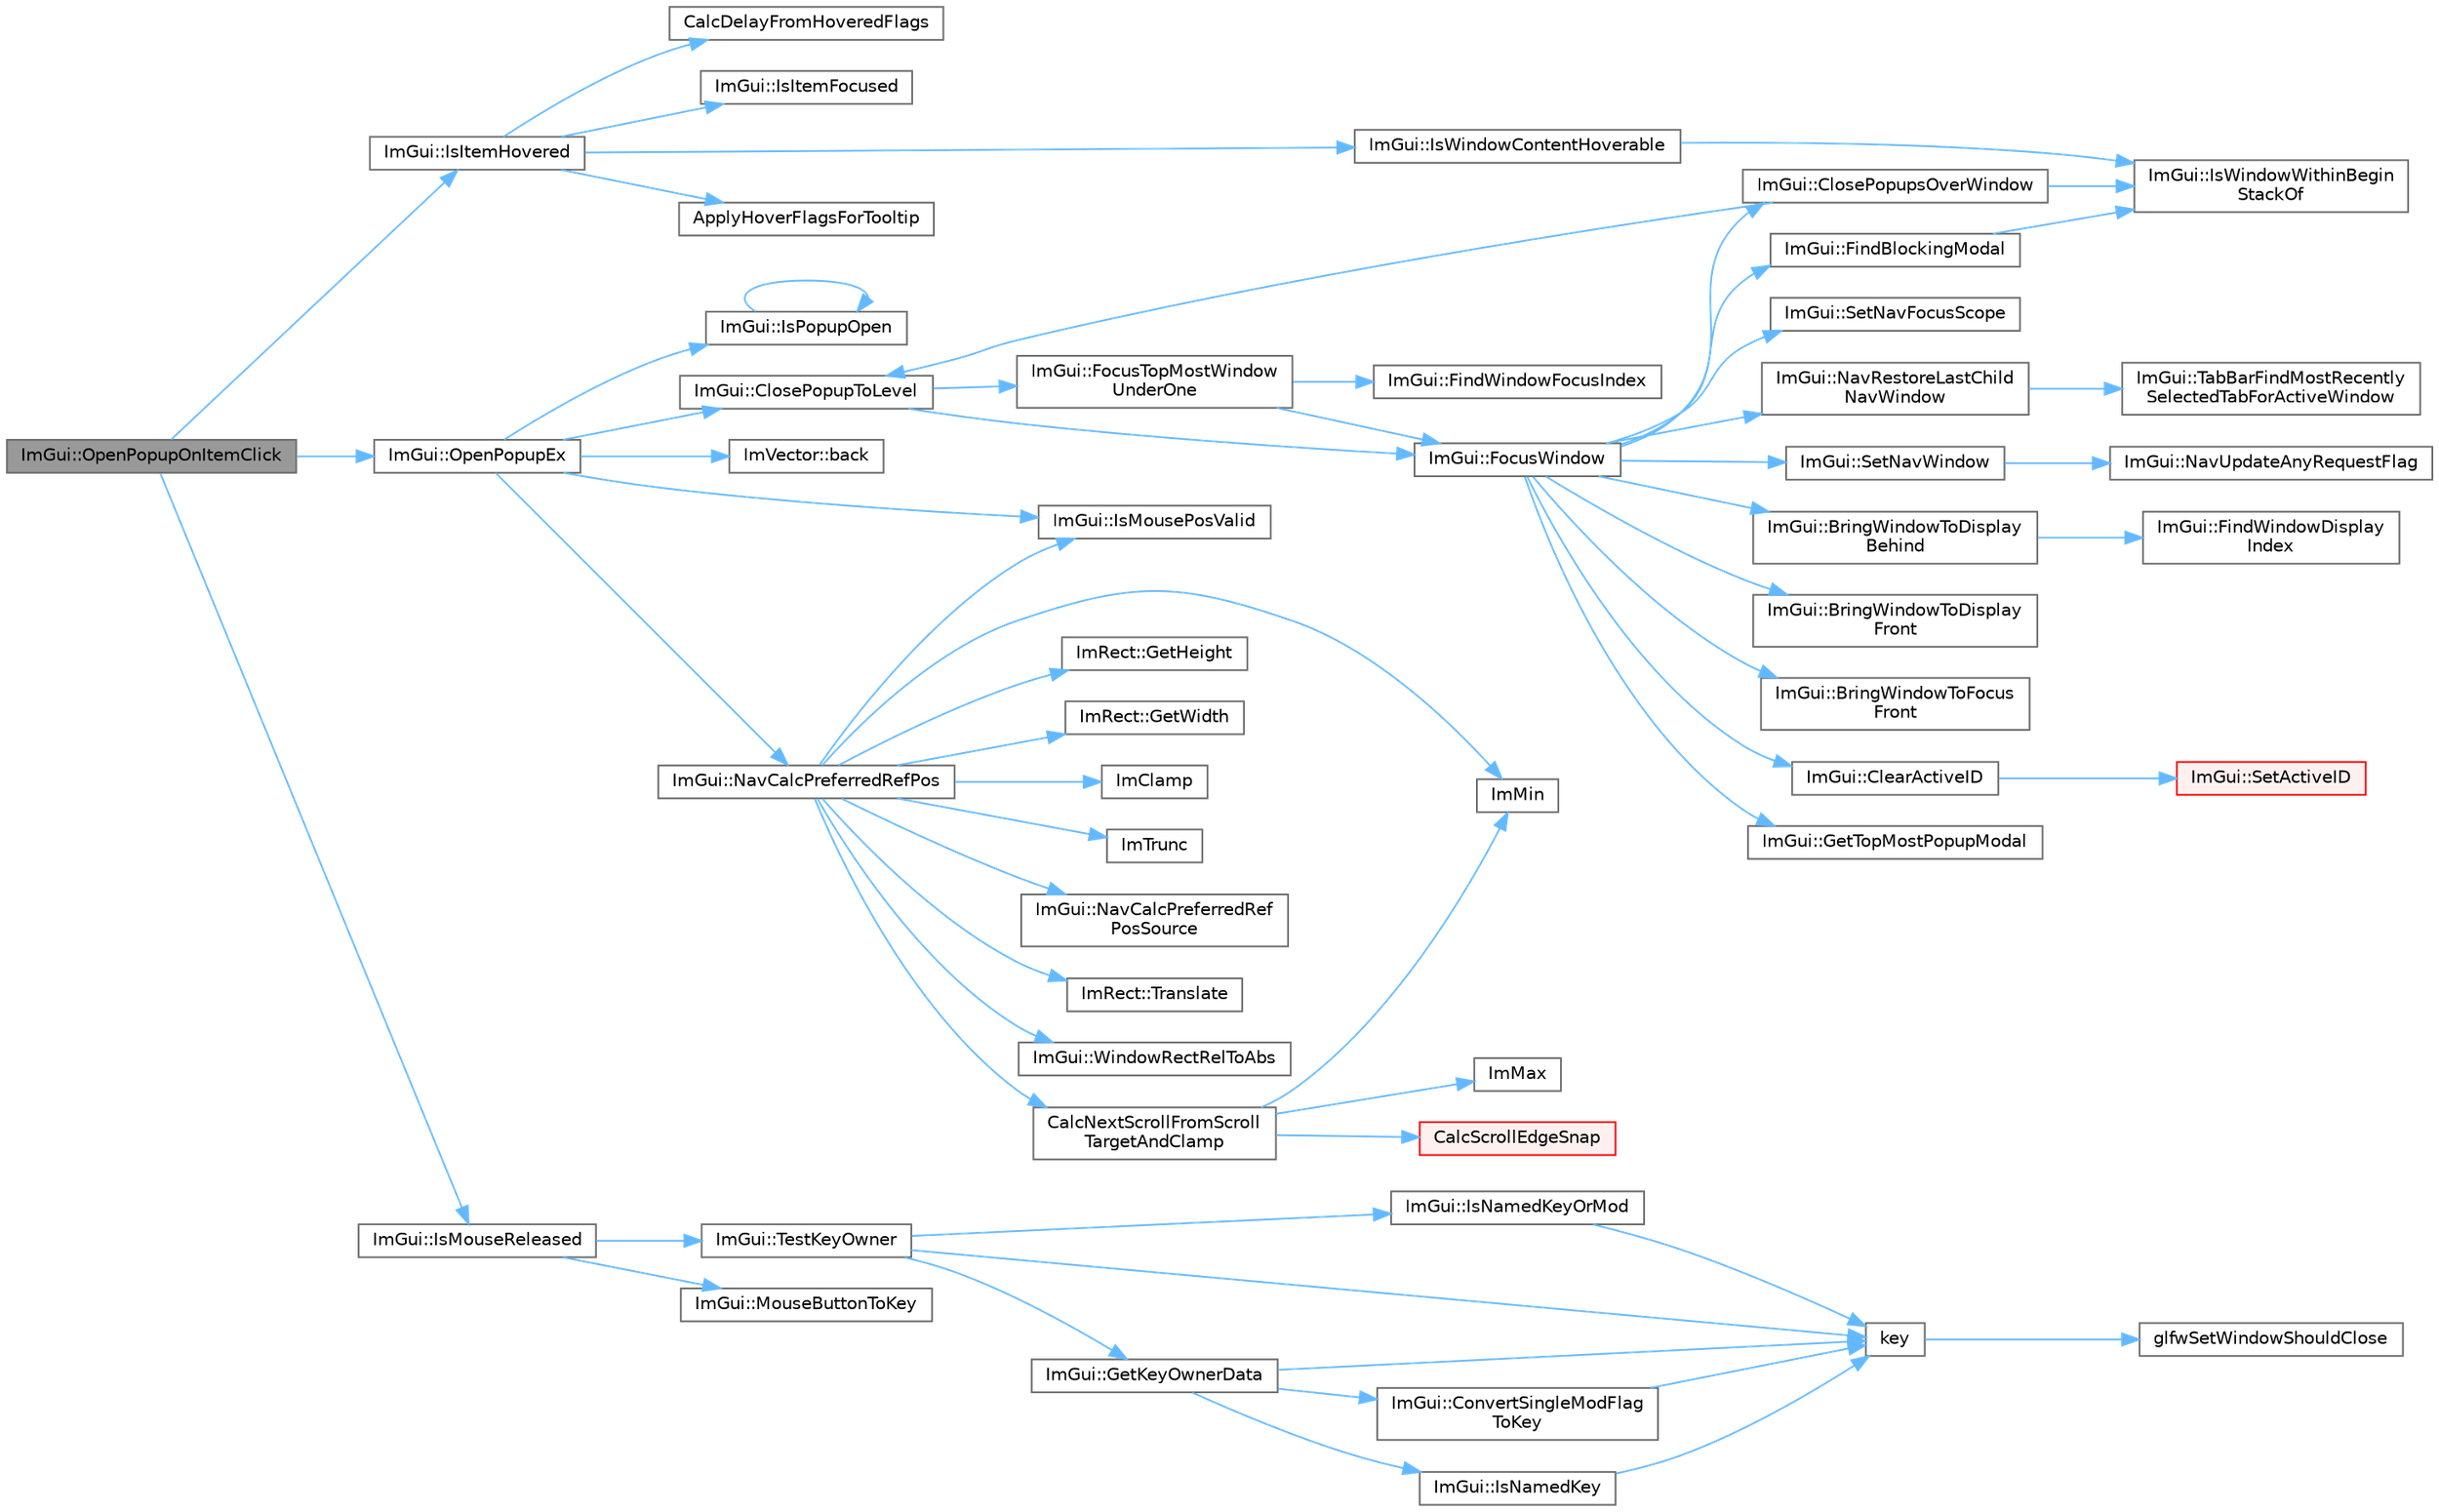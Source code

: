 digraph "ImGui::OpenPopupOnItemClick"
{
 // LATEX_PDF_SIZE
  bgcolor="transparent";
  edge [fontname=Helvetica,fontsize=10,labelfontname=Helvetica,labelfontsize=10];
  node [fontname=Helvetica,fontsize=10,shape=box,height=0.2,width=0.4];
  rankdir="LR";
  Node1 [id="Node000001",label="ImGui::OpenPopupOnItemClick",height=0.2,width=0.4,color="gray40", fillcolor="grey60", style="filled", fontcolor="black",tooltip=" "];
  Node1 -> Node2 [id="edge61_Node000001_Node000002",color="steelblue1",style="solid",tooltip=" "];
  Node2 [id="Node000002",label="ImGui::IsItemHovered",height=0.2,width=0.4,color="grey40", fillcolor="white", style="filled",URL="$namespace_im_gui.html#ac9a400eff3a9561d95e80486c52a660b",tooltip=" "];
  Node2 -> Node3 [id="edge62_Node000002_Node000003",color="steelblue1",style="solid",tooltip=" "];
  Node3 [id="Node000003",label="ApplyHoverFlagsForTooltip",height=0.2,width=0.4,color="grey40", fillcolor="white", style="filled",URL="$imgui_8cpp.html#a989cfbd85e6f3d725efd883c4275872e",tooltip=" "];
  Node2 -> Node4 [id="edge63_Node000002_Node000004",color="steelblue1",style="solid",tooltip=" "];
  Node4 [id="Node000004",label="CalcDelayFromHoveredFlags",height=0.2,width=0.4,color="grey40", fillcolor="white", style="filled",URL="$imgui_8cpp.html#a486a2f0ac6b8bc3c18f14d08b3c808d6",tooltip=" "];
  Node2 -> Node5 [id="edge64_Node000002_Node000005",color="steelblue1",style="solid",tooltip=" "];
  Node5 [id="Node000005",label="ImGui::IsItemFocused",height=0.2,width=0.4,color="grey40", fillcolor="white", style="filled",URL="$namespace_im_gui.html#add3290865a67327258c3a32b695adb28",tooltip=" "];
  Node2 -> Node6 [id="edge65_Node000002_Node000006",color="steelblue1",style="solid",tooltip=" "];
  Node6 [id="Node000006",label="ImGui::IsWindowContentHoverable",height=0.2,width=0.4,color="grey40", fillcolor="white", style="filled",URL="$namespace_im_gui.html#ab3095c274afa3c3d73e1d5cae190f469",tooltip=" "];
  Node6 -> Node7 [id="edge66_Node000006_Node000007",color="steelblue1",style="solid",tooltip=" "];
  Node7 [id="Node000007",label="ImGui::IsWindowWithinBegin\lStackOf",height=0.2,width=0.4,color="grey40", fillcolor="white", style="filled",URL="$namespace_im_gui.html#a48de6990762aa67d7da5c3264b92d44f",tooltip=" "];
  Node1 -> Node8 [id="edge67_Node000001_Node000008",color="steelblue1",style="solid",tooltip=" "];
  Node8 [id="Node000008",label="ImGui::IsMouseReleased",height=0.2,width=0.4,color="grey40", fillcolor="white", style="filled",URL="$namespace_im_gui.html#ae53a0c1818d2804e3b1331f0c1777434",tooltip=" "];
  Node8 -> Node9 [id="edge68_Node000008_Node000009",color="steelblue1",style="solid",tooltip=" "];
  Node9 [id="Node000009",label="ImGui::MouseButtonToKey",height=0.2,width=0.4,color="grey40", fillcolor="white", style="filled",URL="$namespace_im_gui.html#a25689086f813c9714c4bbd4e3d5e669c",tooltip=" "];
  Node8 -> Node10 [id="edge69_Node000008_Node000010",color="steelblue1",style="solid",tooltip=" "];
  Node10 [id="Node000010",label="ImGui::TestKeyOwner",height=0.2,width=0.4,color="grey40", fillcolor="white", style="filled",URL="$namespace_im_gui.html#ad12c5be2f1c691e4e6656524248824fb",tooltip=" "];
  Node10 -> Node11 [id="edge70_Node000010_Node000011",color="steelblue1",style="solid",tooltip=" "];
  Node11 [id="Node000011",label="ImGui::GetKeyOwnerData",height=0.2,width=0.4,color="grey40", fillcolor="white", style="filled",URL="$namespace_im_gui.html#a05ada04953ac91c563334fb0fe934e03",tooltip=" "];
  Node11 -> Node12 [id="edge71_Node000011_Node000012",color="steelblue1",style="solid",tooltip=" "];
  Node12 [id="Node000012",label="ImGui::ConvertSingleModFlag\lToKey",height=0.2,width=0.4,color="grey40", fillcolor="white", style="filled",URL="$namespace_im_gui.html#ad540a8f07e5834f77f76a84626cdc70e",tooltip=" "];
  Node12 -> Node13 [id="edge72_Node000012_Node000013",color="steelblue1",style="solid",tooltip=" "];
  Node13 [id="Node000013",label="key",height=0.2,width=0.4,color="grey40", fillcolor="white", style="filled",URL="$gears_8c.html#accd6b5b92b78666e36543412d4ac14cd",tooltip=" "];
  Node13 -> Node14 [id="edge73_Node000013_Node000014",color="steelblue1",style="solid",tooltip=" "];
  Node14 [id="Node000014",label="glfwSetWindowShouldClose",height=0.2,width=0.4,color="grey40", fillcolor="white", style="filled",URL="$group__window.html#ga1cadeda7a1e2f224e06a8415d30741aa",tooltip="Sets the close flag of the specified window."];
  Node11 -> Node15 [id="edge74_Node000011_Node000015",color="steelblue1",style="solid",tooltip=" "];
  Node15 [id="Node000015",label="ImGui::IsNamedKey",height=0.2,width=0.4,color="grey40", fillcolor="white", style="filled",URL="$namespace_im_gui.html#a1e6a2ce7696a25d0dd0cf318e3b48a33",tooltip=" "];
  Node15 -> Node13 [id="edge75_Node000015_Node000013",color="steelblue1",style="solid",tooltip=" "];
  Node11 -> Node13 [id="edge76_Node000011_Node000013",color="steelblue1",style="solid",tooltip=" "];
  Node10 -> Node16 [id="edge77_Node000010_Node000016",color="steelblue1",style="solid",tooltip=" "];
  Node16 [id="Node000016",label="ImGui::IsNamedKeyOrMod",height=0.2,width=0.4,color="grey40", fillcolor="white", style="filled",URL="$namespace_im_gui.html#ad97807fb804a4d11866e5bca7d08d59c",tooltip=" "];
  Node16 -> Node13 [id="edge78_Node000016_Node000013",color="steelblue1",style="solid",tooltip=" "];
  Node10 -> Node13 [id="edge79_Node000010_Node000013",color="steelblue1",style="solid",tooltip=" "];
  Node1 -> Node17 [id="edge80_Node000001_Node000017",color="steelblue1",style="solid",tooltip=" "];
  Node17 [id="Node000017",label="ImGui::OpenPopupEx",height=0.2,width=0.4,color="grey40", fillcolor="white", style="filled",URL="$namespace_im_gui.html#ac1570338b44e1f1311055db7ae41c47b",tooltip=" "];
  Node17 -> Node18 [id="edge81_Node000017_Node000018",color="steelblue1",style="solid",tooltip=" "];
  Node18 [id="Node000018",label="ImVector::back",height=0.2,width=0.4,color="grey40", fillcolor="white", style="filled",URL="$struct_im_vector.html#a2d80e87e81b1b01143c8d8be93e6fde1",tooltip=" "];
  Node17 -> Node19 [id="edge82_Node000017_Node000019",color="steelblue1",style="solid",tooltip=" "];
  Node19 [id="Node000019",label="ImGui::ClosePopupToLevel",height=0.2,width=0.4,color="grey40", fillcolor="white", style="filled",URL="$namespace_im_gui.html#a0be705dc533a62387dc39ec5c276d2a0",tooltip=" "];
  Node19 -> Node20 [id="edge83_Node000019_Node000020",color="steelblue1",style="solid",tooltip=" "];
  Node20 [id="Node000020",label="ImGui::FocusTopMostWindow\lUnderOne",height=0.2,width=0.4,color="grey40", fillcolor="white", style="filled",URL="$namespace_im_gui.html#aa97e87e96c05eb3e91aa96fa68b13a2a",tooltip=" "];
  Node20 -> Node21 [id="edge84_Node000020_Node000021",color="steelblue1",style="solid",tooltip=" "];
  Node21 [id="Node000021",label="ImGui::FindWindowFocusIndex",height=0.2,width=0.4,color="grey40", fillcolor="white", style="filled",URL="$namespace_im_gui.html#a861004d5a1476e954abd68d6f9deaa06",tooltip=" "];
  Node20 -> Node22 [id="edge85_Node000020_Node000022",color="steelblue1",style="solid",tooltip=" "];
  Node22 [id="Node000022",label="ImGui::FocusWindow",height=0.2,width=0.4,color="grey40", fillcolor="white", style="filled",URL="$namespace_im_gui.html#a27aa6f2f3aa11778c6d023b1b223f262",tooltip=" "];
  Node22 -> Node23 [id="edge86_Node000022_Node000023",color="steelblue1",style="solid",tooltip=" "];
  Node23 [id="Node000023",label="ImGui::BringWindowToDisplay\lBehind",height=0.2,width=0.4,color="grey40", fillcolor="white", style="filled",URL="$namespace_im_gui.html#a8cae2f7a08f820a8d5349d1964603b20",tooltip=" "];
  Node23 -> Node24 [id="edge87_Node000023_Node000024",color="steelblue1",style="solid",tooltip=" "];
  Node24 [id="Node000024",label="ImGui::FindWindowDisplay\lIndex",height=0.2,width=0.4,color="grey40", fillcolor="white", style="filled",URL="$namespace_im_gui.html#acc8dfbe9f52370fe2b95f6c948ba113e",tooltip=" "];
  Node22 -> Node25 [id="edge88_Node000022_Node000025",color="steelblue1",style="solid",tooltip=" "];
  Node25 [id="Node000025",label="ImGui::BringWindowToDisplay\lFront",height=0.2,width=0.4,color="grey40", fillcolor="white", style="filled",URL="$namespace_im_gui.html#a1f7b95f36d03751c928af7b1b745e959",tooltip=" "];
  Node22 -> Node26 [id="edge89_Node000022_Node000026",color="steelblue1",style="solid",tooltip=" "];
  Node26 [id="Node000026",label="ImGui::BringWindowToFocus\lFront",height=0.2,width=0.4,color="grey40", fillcolor="white", style="filled",URL="$namespace_im_gui.html#affe95a2dc969f0d15fbd4b588c94ac1a",tooltip=" "];
  Node22 -> Node27 [id="edge90_Node000022_Node000027",color="steelblue1",style="solid",tooltip=" "];
  Node27 [id="Node000027",label="ImGui::ClearActiveID",height=0.2,width=0.4,color="grey40", fillcolor="white", style="filled",URL="$namespace_im_gui.html#a17ff60ad1e2669130ac38a04d16eb354",tooltip=" "];
  Node27 -> Node28 [id="edge91_Node000027_Node000028",color="steelblue1",style="solid",tooltip=" "];
  Node28 [id="Node000028",label="ImGui::SetActiveID",height=0.2,width=0.4,color="red", fillcolor="#FFF0F0", style="filled",URL="$namespace_im_gui.html#a27b8ace13a8c421ee8405f0cbebe4ead",tooltip=" "];
  Node22 -> Node30 [id="edge92_Node000022_Node000030",color="steelblue1",style="solid",tooltip=" "];
  Node30 [id="Node000030",label="ImGui::ClosePopupsOverWindow",height=0.2,width=0.4,color="grey40", fillcolor="white", style="filled",URL="$namespace_im_gui.html#a0076b153c697cb85e263fcbd59340bce",tooltip=" "];
  Node30 -> Node19 [id="edge93_Node000030_Node000019",color="steelblue1",style="solid",tooltip=" "];
  Node30 -> Node7 [id="edge94_Node000030_Node000007",color="steelblue1",style="solid",tooltip=" "];
  Node22 -> Node31 [id="edge95_Node000022_Node000031",color="steelblue1",style="solid",tooltip=" "];
  Node31 [id="Node000031",label="ImGui::FindBlockingModal",height=0.2,width=0.4,color="grey40", fillcolor="white", style="filled",URL="$namespace_im_gui.html#a196705a4195b41a57470ef6553cb440c",tooltip=" "];
  Node31 -> Node7 [id="edge96_Node000031_Node000007",color="steelblue1",style="solid",tooltip=" "];
  Node22 -> Node32 [id="edge97_Node000022_Node000032",color="steelblue1",style="solid",tooltip=" "];
  Node32 [id="Node000032",label="ImGui::GetTopMostPopupModal",height=0.2,width=0.4,color="grey40", fillcolor="white", style="filled",URL="$namespace_im_gui.html#a6b905269b079f5e07755db52cc6e52df",tooltip=" "];
  Node22 -> Node33 [id="edge98_Node000022_Node000033",color="steelblue1",style="solid",tooltip=" "];
  Node33 [id="Node000033",label="ImGui::NavRestoreLastChild\lNavWindow",height=0.2,width=0.4,color="grey40", fillcolor="white", style="filled",URL="$namespace_im_gui.html#ae9ed208c0b64e4919e5de1cb83b2db2a",tooltip=" "];
  Node33 -> Node34 [id="edge99_Node000033_Node000034",color="steelblue1",style="solid",tooltip=" "];
  Node34 [id="Node000034",label="ImGui::TabBarFindMostRecently\lSelectedTabForActiveWindow",height=0.2,width=0.4,color="grey40", fillcolor="white", style="filled",URL="$namespace_im_gui.html#a5e1bfc506e7bd0f71ec85d8c69672d3d",tooltip=" "];
  Node22 -> Node35 [id="edge100_Node000022_Node000035",color="steelblue1",style="solid",tooltip=" "];
  Node35 [id="Node000035",label="ImGui::SetNavFocusScope",height=0.2,width=0.4,color="grey40", fillcolor="white", style="filled",URL="$namespace_im_gui.html#ada2736a9b034b93ba877f46577bc5e8b",tooltip=" "];
  Node22 -> Node36 [id="edge101_Node000022_Node000036",color="steelblue1",style="solid",tooltip=" "];
  Node36 [id="Node000036",label="ImGui::SetNavWindow",height=0.2,width=0.4,color="grey40", fillcolor="white", style="filled",URL="$namespace_im_gui.html#aa422c756f467e650d67b4fb1b74ff5a1",tooltip=" "];
  Node36 -> Node37 [id="edge102_Node000036_Node000037",color="steelblue1",style="solid",tooltip=" "];
  Node37 [id="Node000037",label="ImGui::NavUpdateAnyRequestFlag",height=0.2,width=0.4,color="grey40", fillcolor="white", style="filled",URL="$namespace_im_gui.html#a2cd868535661cdb5671214662f3c9388",tooltip=" "];
  Node19 -> Node22 [id="edge103_Node000019_Node000022",color="steelblue1",style="solid",tooltip=" "];
  Node17 -> Node38 [id="edge104_Node000017_Node000038",color="steelblue1",style="solid",tooltip=" "];
  Node38 [id="Node000038",label="ImGui::IsMousePosValid",height=0.2,width=0.4,color="grey40", fillcolor="white", style="filled",URL="$namespace_im_gui.html#a22d482190e8f549d5904aded1c6f7778",tooltip=" "];
  Node17 -> Node39 [id="edge105_Node000017_Node000039",color="steelblue1",style="solid",tooltip=" "];
  Node39 [id="Node000039",label="ImGui::IsPopupOpen",height=0.2,width=0.4,color="grey40", fillcolor="white", style="filled",URL="$namespace_im_gui.html#a0e351145d0936e79948094166757712e",tooltip=" "];
  Node39 -> Node39 [id="edge106_Node000039_Node000039",color="steelblue1",style="solid",tooltip=" "];
  Node17 -> Node40 [id="edge107_Node000017_Node000040",color="steelblue1",style="solid",tooltip=" "];
  Node40 [id="Node000040",label="ImGui::NavCalcPreferredRefPos",height=0.2,width=0.4,color="grey40", fillcolor="white", style="filled",URL="$namespace_im_gui.html#a3fedd0a136d52d72d2fd1e3139b4272c",tooltip=" "];
  Node40 -> Node41 [id="edge108_Node000040_Node000041",color="steelblue1",style="solid",tooltip=" "];
  Node41 [id="Node000041",label="CalcNextScrollFromScroll\lTargetAndClamp",height=0.2,width=0.4,color="grey40", fillcolor="white", style="filled",URL="$imgui_8cpp.html#a07abb80a54115cb5cf9da03351e29533",tooltip=" "];
  Node41 -> Node42 [id="edge109_Node000041_Node000042",color="steelblue1",style="solid",tooltip=" "];
  Node42 [id="Node000042",label="CalcScrollEdgeSnap",height=0.2,width=0.4,color="red", fillcolor="#FFF0F0", style="filled",URL="$imgui_8cpp.html#a603ad6ffdfa404dd9057cdba7324f6b0",tooltip=" "];
  Node41 -> Node44 [id="edge110_Node000041_Node000044",color="steelblue1",style="solid",tooltip=" "];
  Node44 [id="Node000044",label="ImMax",height=0.2,width=0.4,color="grey40", fillcolor="white", style="filled",URL="$imgui__internal_8h.html#a7667efd95147d0422f140917c71a9226",tooltip=" "];
  Node41 -> Node45 [id="edge111_Node000041_Node000045",color="steelblue1",style="solid",tooltip=" "];
  Node45 [id="Node000045",label="ImMin",height=0.2,width=0.4,color="grey40", fillcolor="white", style="filled",URL="$imgui__internal_8h.html#a7f9d7828066a9d61b5630adcdf4655d3",tooltip=" "];
  Node40 -> Node46 [id="edge112_Node000040_Node000046",color="steelblue1",style="solid",tooltip=" "];
  Node46 [id="Node000046",label="ImRect::GetHeight",height=0.2,width=0.4,color="grey40", fillcolor="white", style="filled",URL="$struct_im_rect.html#a748d8ae9cb26508951ec6e2f2df0625b",tooltip=" "];
  Node40 -> Node47 [id="edge113_Node000040_Node000047",color="steelblue1",style="solid",tooltip=" "];
  Node47 [id="Node000047",label="ImRect::GetWidth",height=0.2,width=0.4,color="grey40", fillcolor="white", style="filled",URL="$struct_im_rect.html#afa75cb8491f20901c96166d17dcddac4",tooltip=" "];
  Node40 -> Node48 [id="edge114_Node000040_Node000048",color="steelblue1",style="solid",tooltip=" "];
  Node48 [id="Node000048",label="ImClamp",height=0.2,width=0.4,color="grey40", fillcolor="white", style="filled",URL="$imgui__internal_8h.html#a6e61ede308bfd68c7434e17905a29fc8",tooltip=" "];
  Node40 -> Node45 [id="edge115_Node000040_Node000045",color="steelblue1",style="solid",tooltip=" "];
  Node40 -> Node49 [id="edge116_Node000040_Node000049",color="steelblue1",style="solid",tooltip=" "];
  Node49 [id="Node000049",label="ImTrunc",height=0.2,width=0.4,color="grey40", fillcolor="white", style="filled",URL="$imgui__internal_8h.html#a34870cae27ccd450c17ec3d3910b2da4",tooltip=" "];
  Node40 -> Node38 [id="edge117_Node000040_Node000038",color="steelblue1",style="solid",tooltip=" "];
  Node40 -> Node50 [id="edge118_Node000040_Node000050",color="steelblue1",style="solid",tooltip=" "];
  Node50 [id="Node000050",label="ImGui::NavCalcPreferredRef\lPosSource",height=0.2,width=0.4,color="grey40", fillcolor="white", style="filled",URL="$namespace_im_gui.html#afb1d93bad824b814033f7f3de41db5e0",tooltip=" "];
  Node40 -> Node51 [id="edge119_Node000040_Node000051",color="steelblue1",style="solid",tooltip=" "];
  Node51 [id="Node000051",label="ImRect::Translate",height=0.2,width=0.4,color="grey40", fillcolor="white", style="filled",URL="$struct_im_rect.html#a7f799afba3d1c61212448709d9e1a79b",tooltip=" "];
  Node40 -> Node52 [id="edge120_Node000040_Node000052",color="steelblue1",style="solid",tooltip=" "];
  Node52 [id="Node000052",label="ImGui::WindowRectRelToAbs",height=0.2,width=0.4,color="grey40", fillcolor="white", style="filled",URL="$namespace_im_gui.html#a10d8f47027c5bea2da6d5792ada70a7f",tooltip=" "];
}
